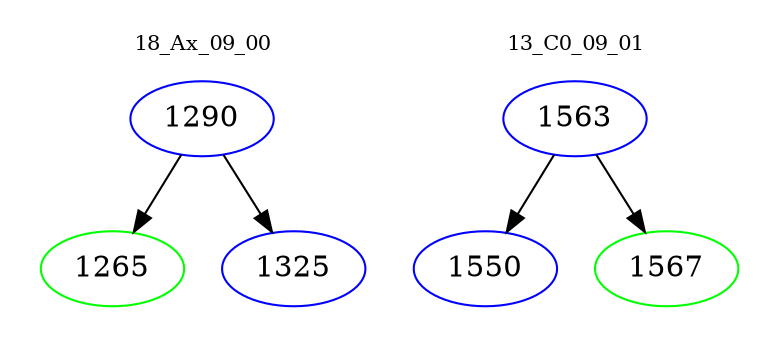 digraph{
subgraph cluster_0 {
color = white
label = "18_Ax_09_00";
fontsize=10;
T0_1290 [label="1290", color="blue"]
T0_1290 -> T0_1265 [color="black"]
T0_1265 [label="1265", color="green"]
T0_1290 -> T0_1325 [color="black"]
T0_1325 [label="1325", color="blue"]
}
subgraph cluster_1 {
color = white
label = "13_C0_09_01";
fontsize=10;
T1_1563 [label="1563", color="blue"]
T1_1563 -> T1_1550 [color="black"]
T1_1550 [label="1550", color="blue"]
T1_1563 -> T1_1567 [color="black"]
T1_1567 [label="1567", color="green"]
}
}
